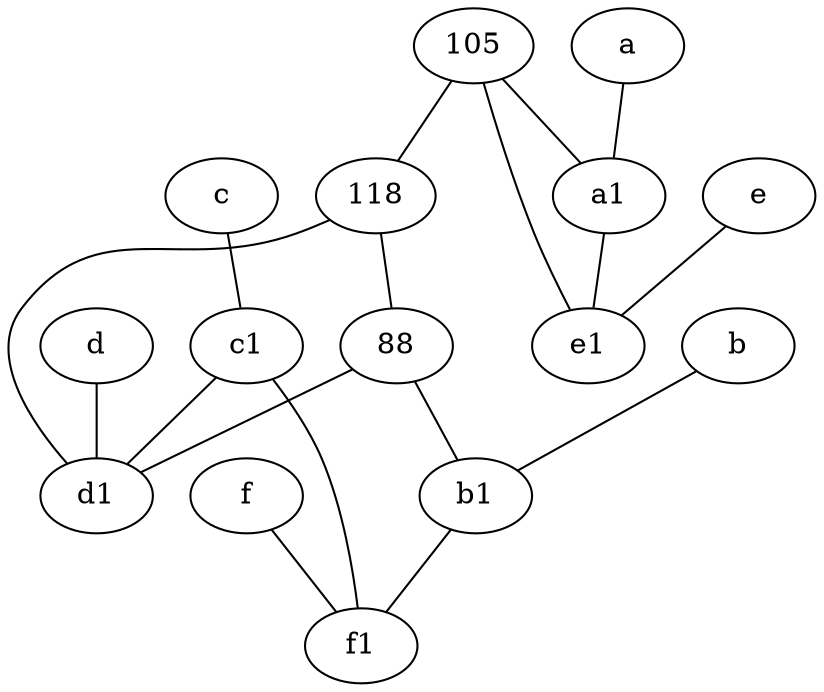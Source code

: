 graph {
	node [labelfontsize=50]
	e1 [labelfontsize=50 pos="7,7!"]
	c [labelfontsize=50 pos="4.5,2!"]
	88 [labelfontsize=50]
	d1 [labelfontsize=50 pos="3,5!"]
	118 [labelfontsize=50]
	b [labelfontsize=50 pos="10,4!"]
	d [labelfontsize=50 pos="2,5!"]
	e [labelfontsize=50 pos="7,9!"]
	a1 [labelfontsize=50 pos="8,3!"]
	f [labelfontsize=50 pos="3,9!"]
	a [labelfontsize=50 pos="8,2!"]
	f1 [labelfontsize=50 pos="3,8!"]
	b1 [labelfontsize=50 pos="9,4!"]
	c1 [labelfontsize=50 pos="4.5,3!"]
	105 [labelfontsize=50]
	118 -- d1
	c1 -- d1
	105 -- e1
	c -- c1
	e -- e1
	b1 -- f1
	a -- a1
	d -- d1
	105 -- a1
	f -- f1
	a1 -- e1
	105 -- 118
	b -- b1
	c1 -- f1
	88 -- d1
	88 -- b1
	118 -- 88
}
